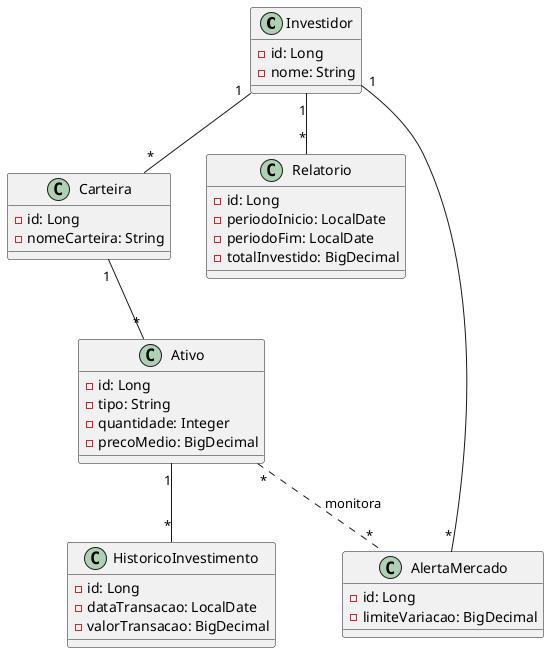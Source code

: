 @startuml
class Investidor {
  - id: Long
  - nome: String
}
class Carteira {
  - id: Long
  - nomeCarteira: String
}
class Ativo {
  - id: Long
  - tipo: String
  - quantidade: Integer
  - precoMedio: BigDecimal
}
class HistoricoInvestimento {
  - id: Long
  - dataTransacao: LocalDate
  - valorTransacao: BigDecimal
}
class Relatorio {
  - id: Long
  - periodoInicio: LocalDate
  - periodoFim: LocalDate
  - totalInvestido: BigDecimal
}
class AlertaMercado {
  - id: Long
  - limiteVariacao: BigDecimal
}
Investidor "1" -- "*" Carteira
Carteira "1" -- "*" Ativo
Ativo "1" -- "*" HistoricoInvestimento
Investidor "1" -- "*" Relatorio
Investidor "1" -- "*" AlertaMercado
Ativo "*" .. "*" AlertaMercado : monitora
@enduml
